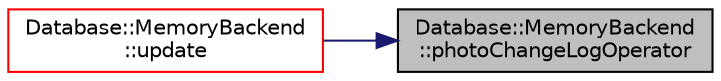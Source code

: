 digraph "Database::MemoryBackend::photoChangeLogOperator"
{
 // LATEX_PDF_SIZE
  edge [fontname="Helvetica",fontsize="10",labelfontname="Helvetica",labelfontsize="10"];
  node [fontname="Helvetica",fontsize="10",shape=record];
  rankdir="RL";
  Node1 [label="Database::MemoryBackend\l::photoChangeLogOperator",height=0.2,width=0.4,color="black", fillcolor="grey75", style="filled", fontcolor="black",tooltip="get changelog operator"];
  Node1 -> Node2 [dir="back",color="midnightblue",fontsize="10",style="solid",fontname="Helvetica"];
  Node2 [label="Database::MemoryBackend\l::update",height=0.2,width=0.4,color="red", fillcolor="white", style="filled",URL="$class_database_1_1_memory_backend.html#a4776d93a9968f87bc793e6fad9e96a89",tooltip="update photos details"];
}
